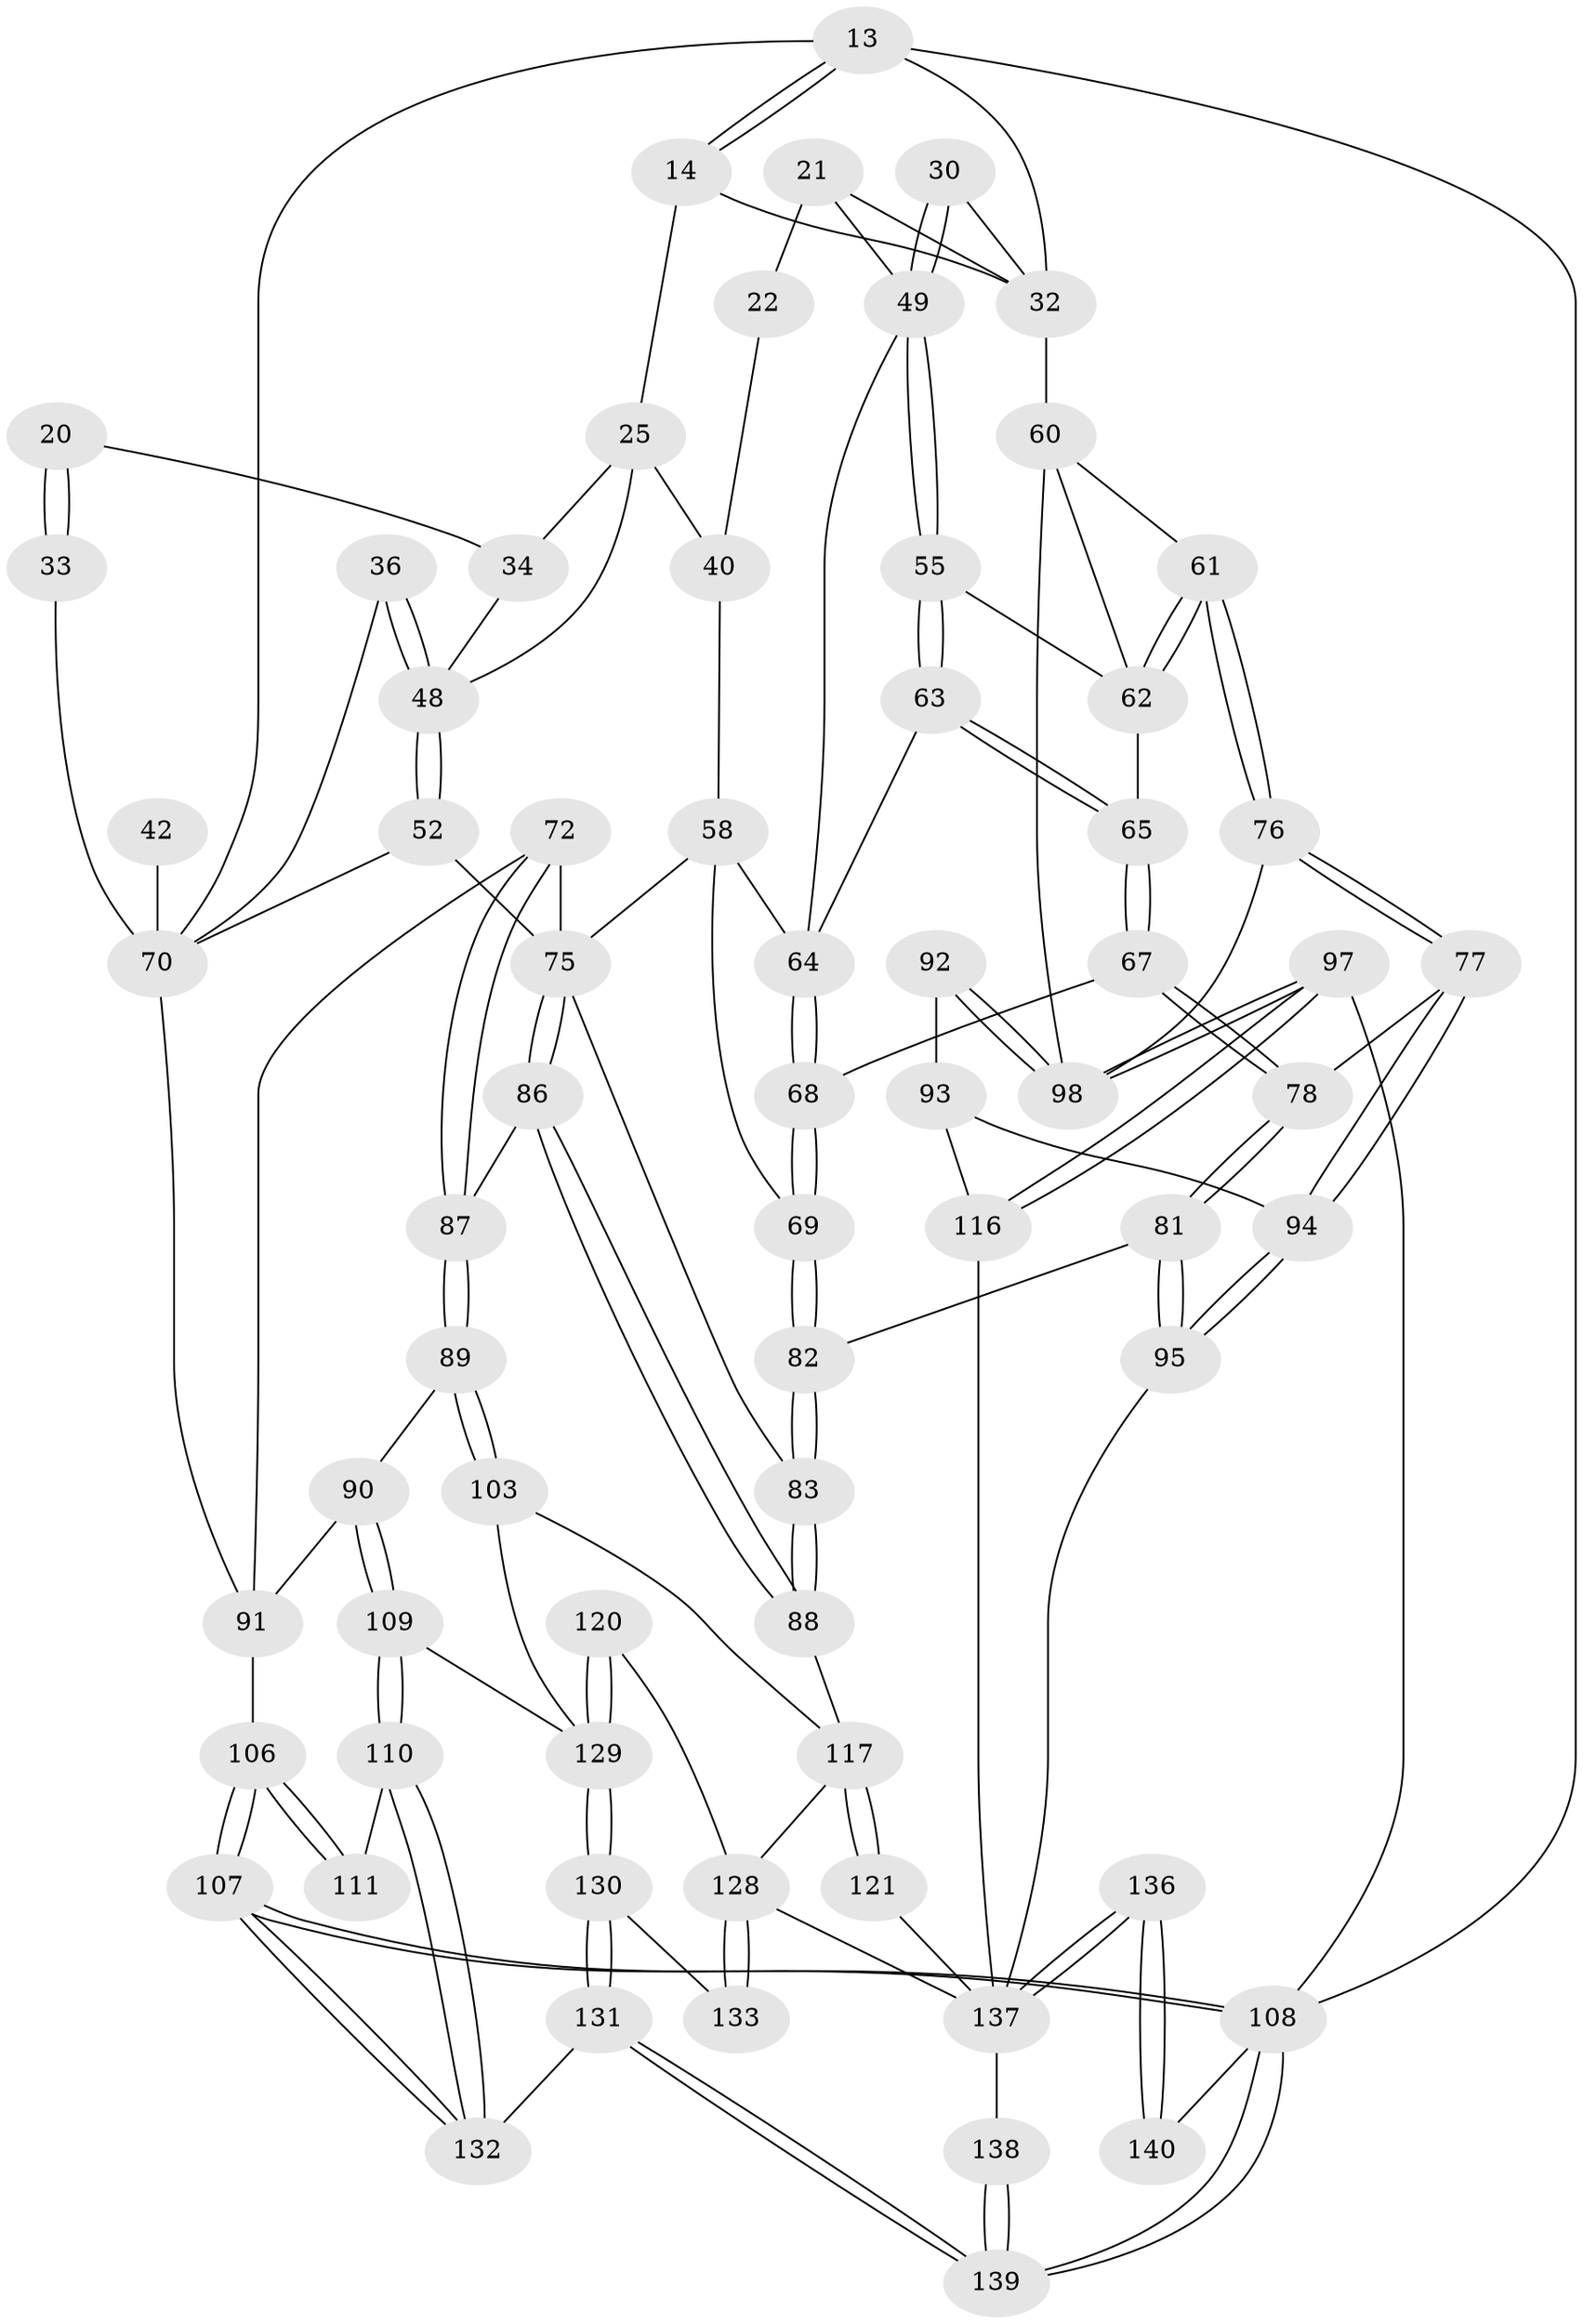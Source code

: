 // original degree distribution, {3: 0.02142857142857143, 6: 0.20714285714285716, 5: 0.5642857142857143, 4: 0.20714285714285716}
// Generated by graph-tools (version 1.1) at 2025/07/03/04/25 22:07:07]
// undirected, 70 vertices, 157 edges
graph export_dot {
graph [start="1"]
  node [color=gray90,style=filled];
  13 [pos="+0+0",super="+12"];
  14 [pos="+0.15465297186809407+0",super="+7"];
  20 [pos="+0.13725857530800503+0.11685336260587885",super="+17"];
  21 [pos="+0.6609266102249546+0.14279577375993402",super="+10"];
  22 [pos="+0.6428267972784629+0.13836663137831817",super="+5"];
  25 [pos="+0.2568995221345358+0.1615565632582062",super="+18+24"];
  30 [pos="+0.7914382930997544+0.21464972056990544",super="+27"];
  32 [pos="+0.9592095410362225+0.2570158848330462",super="+31+29"];
  33 [pos="+0.07009431839259242+0.15094904854603666",super="+16"];
  34 [pos="+0.1878912648136077+0.14380451958393428",super="+19"];
  36 [pos="+0.1607980321092287+0.24823005324834144"];
  40 [pos="+0.4057460629033151+0.2141564596378747",super="+23+4+39"];
  42 [pos="+0.040260575975320435+0.3153551743232557"];
  48 [pos="+0.2315195387041308+0.2996375927304175",super="+41+35"];
  49 [pos="+0.817051105669845+0.2687033228772807",super="+45"];
  52 [pos="+0.2515933280720653+0.3536748615330463"];
  55 [pos="+0.8223905308902516+0.27321502645972356"];
  58 [pos="+0.5348168289903527+0.3934469451512412",super="+50+57"];
  60 [pos="+0.9361182510667179+0.4078705105031749",super="+53+59"];
  61 [pos="+0.9190885491351498+0.41873374253672946"];
  62 [pos="+0.9011420494100681+0.414353158020762",super="+54"];
  63 [pos="+0.8047027313460703+0.34029002474459896"];
  64 [pos="+0.7813752188671048+0.36849795617319897",super="+46"];
  65 [pos="+0.8551466843581463+0.42526976570404884"];
  67 [pos="+0.8470135678447898+0.43553485097618877"];
  68 [pos="+0.7487301237897288+0.43710051109275877"];
  69 [pos="+0.6900390587868697+0.4882883670068248"];
  70 [pos="+0.19048874670525837+0.45564409288730673",super="+44+66"];
  72 [pos="+0.28748594954949297+0.5381275862512171"];
  75 [pos="+0.4566769394844589+0.4586397633165668",super="+71+74"];
  76 [pos="+0.9333016113336436+0.5485280493038598"];
  77 [pos="+0.9219707405633785+0.5536559204622393"];
  78 [pos="+0.8468916067696847+0.5217254301193924"];
  81 [pos="+0.7183749127449693+0.5388369667966185"];
  82 [pos="+0.6995491264693745+0.5199186828638479"];
  83 [pos="+0.5595362725505243+0.6183992319546737"];
  86 [pos="+0.40470433322220245+0.5498324855958441"];
  87 [pos="+0.3102632526291052+0.5816839800532788"];
  88 [pos="+0.5313745753866607+0.6640315837823021"];
  89 [pos="+0.3002308839386192+0.6028626551604508"];
  90 [pos="+0.2364411514786767+0.638584752849061"];
  91 [pos="+0.11402201977452021+0.6150163134803511",super="+85"];
  92 [pos="+0.9602293791397081+0.6796538233866151"];
  93 [pos="+0.9176386509840025+0.6882870646162282"];
  94 [pos="+0.8795412381088386+0.6536109780985595"];
  95 [pos="+0.7564006477447549+0.6931186463208969"];
  97 [pos="+1+0.7992488984016132"];
  98 [pos="+1+0.6862846581609129",super="+80"];
  103 [pos="+0.37377412361384266+0.7262016096075743"];
  106 [pos="+0+0.8855295302327966",super="+105+104"];
  107 [pos="+0+1"];
  108 [pos="+0+1",super="+96"];
  109 [pos="+0.20942181475005356+0.7998127670313242"];
  110 [pos="+0.11933164766696436+0.8240662935711827"];
  111 [pos="+0.11332829734276273+0.8196854899203387"];
  116 [pos="+0.9569442082694855+0.8114209987063203",super="+114"];
  117 [pos="+0.4804923767628853+0.8615121433473499",super="+102+101"];
  120 [pos="+0.40687318820836993+0.8657539683752045"];
  121 [pos="+0.6366558975551215+0.8439095174003308",super="+100"];
  128 [pos="+0.5393202327826412+1",super="+118+119"];
  129 [pos="+0.30032885677985394+0.8835620586452482",super="+113+112"];
  130 [pos="+0.28748302514451096+0.9910157568290474"];
  131 [pos="+0.22184619173429138+1"];
  132 [pos="+0.11431660274209446+0.903678652659178"];
  133 [pos="+0.39881576972481336+0.9526903348136201"];
  136 [pos="+0.7712717335901955+1",super="+135+134"];
  137 [pos="+0.6562057306673353+1",super="+127+126"];
  138 [pos="+0.5954682231344136+1"];
  139 [pos="+0.2189974354140072+1"];
  140 [pos="+0.9839547950794381+1"];
  13 -- 14 [weight=2];
  13 -- 14;
  13 -- 108 [weight=2];
  13 -- 32 [weight=2];
  13 -- 70;
  14 -- 25;
  14 -- 32;
  20 -- 33 [weight=2];
  20 -- 33;
  20 -- 34;
  21 -- 22 [weight=2];
  21 -- 49;
  21 -- 32;
  22 -- 40 [weight=2];
  25 -- 34 [weight=2];
  25 -- 40 [weight=2];
  25 -- 48;
  30 -- 49 [weight=2];
  30 -- 49;
  30 -- 32 [weight=2];
  32 -- 60 [weight=2];
  33 -- 70 [weight=2];
  34 -- 48;
  36 -- 48 [weight=2];
  36 -- 48;
  36 -- 70;
  40 -- 58 [weight=2];
  42 -- 70 [weight=3];
  48 -- 52;
  48 -- 52;
  49 -- 55;
  49 -- 55;
  49 -- 64;
  52 -- 70;
  52 -- 75;
  55 -- 63;
  55 -- 63;
  55 -- 62;
  58 -- 75 [weight=2];
  58 -- 64;
  58 -- 69;
  60 -- 61;
  60 -- 62;
  60 -- 98;
  61 -- 62;
  61 -- 62;
  61 -- 76;
  61 -- 76;
  62 -- 65;
  63 -- 64;
  63 -- 65;
  63 -- 65;
  64 -- 68;
  64 -- 68;
  65 -- 67;
  65 -- 67;
  67 -- 68;
  67 -- 78;
  67 -- 78;
  68 -- 69;
  68 -- 69;
  69 -- 82;
  69 -- 82;
  70 -- 91 [weight=2];
  72 -- 87;
  72 -- 87;
  72 -- 91;
  72 -- 75;
  75 -- 86;
  75 -- 86;
  75 -- 83;
  76 -- 77;
  76 -- 77;
  76 -- 98;
  77 -- 78;
  77 -- 94;
  77 -- 94;
  78 -- 81;
  78 -- 81;
  81 -- 82;
  81 -- 95;
  81 -- 95;
  82 -- 83;
  82 -- 83;
  83 -- 88;
  83 -- 88;
  86 -- 87;
  86 -- 88;
  86 -- 88;
  87 -- 89;
  87 -- 89;
  88 -- 117;
  89 -- 90;
  89 -- 103;
  89 -- 103;
  90 -- 91;
  90 -- 109;
  90 -- 109;
  91 -- 106 [weight=2];
  92 -- 93;
  92 -- 98 [weight=2];
  92 -- 98;
  93 -- 94;
  93 -- 116;
  94 -- 95;
  94 -- 95;
  95 -- 137;
  97 -- 98;
  97 -- 98;
  97 -- 116;
  97 -- 116;
  97 -- 108;
  103 -- 117;
  103 -- 129;
  106 -- 107;
  106 -- 107;
  106 -- 111 [weight=2];
  106 -- 111;
  107 -- 108;
  107 -- 108;
  107 -- 132;
  107 -- 132;
  108 -- 139;
  108 -- 139;
  108 -- 140;
  109 -- 110;
  109 -- 110;
  109 -- 129;
  110 -- 111;
  110 -- 132;
  110 -- 132;
  116 -- 137 [weight=2];
  117 -- 121 [weight=2];
  117 -- 121;
  117 -- 128;
  120 -- 129 [weight=2];
  120 -- 129;
  120 -- 128;
  121 -- 137 [weight=2];
  128 -- 133 [weight=2];
  128 -- 133;
  128 -- 137;
  129 -- 130;
  129 -- 130;
  130 -- 131;
  130 -- 131;
  130 -- 133;
  131 -- 132;
  131 -- 139;
  131 -- 139;
  136 -- 137 [weight=3];
  136 -- 137;
  136 -- 140 [weight=2];
  136 -- 140;
  137 -- 138 [weight=2];
  138 -- 139;
  138 -- 139;
}
